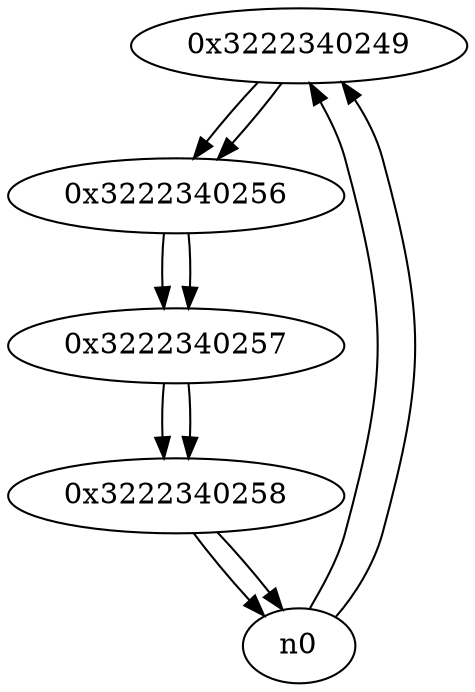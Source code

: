 digraph G{
/* nodes */
  n1 [label="0x3222340249"]
  n2 [label="0x3222340256"]
  n3 [label="0x3222340257"]
  n4 [label="0x3222340258"]
/* edges */
n1 -> n2;
n0 -> n1;
n0 -> n1;
n2 -> n3;
n1 -> n2;
n3 -> n4;
n2 -> n3;
n4 -> n0;
n4 -> n0;
n3 -> n4;
}
